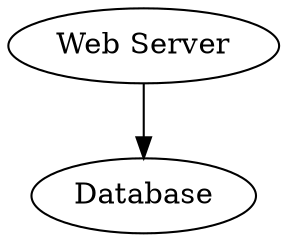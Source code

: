 digraph G {
  # NODE 1
  node1 [label="Web Server" latency=30]
  node1 -> node2 [timeout=500]

  # NODE 2
  node2 [label="Database" latency=100]
}
